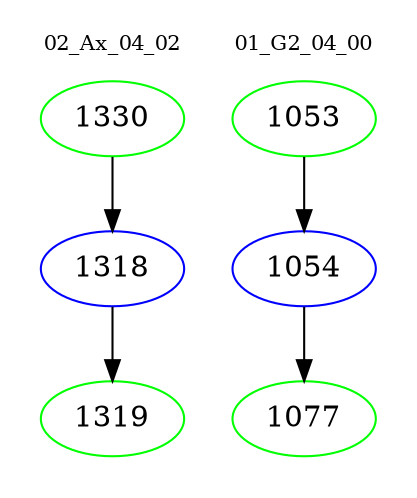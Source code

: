 digraph{
subgraph cluster_0 {
color = white
label = "02_Ax_04_02";
fontsize=10;
T0_1330 [label="1330", color="green"]
T0_1330 -> T0_1318 [color="black"]
T0_1318 [label="1318", color="blue"]
T0_1318 -> T0_1319 [color="black"]
T0_1319 [label="1319", color="green"]
}
subgraph cluster_1 {
color = white
label = "01_G2_04_00";
fontsize=10;
T1_1053 [label="1053", color="green"]
T1_1053 -> T1_1054 [color="black"]
T1_1054 [label="1054", color="blue"]
T1_1054 -> T1_1077 [color="black"]
T1_1077 [label="1077", color="green"]
}
}
